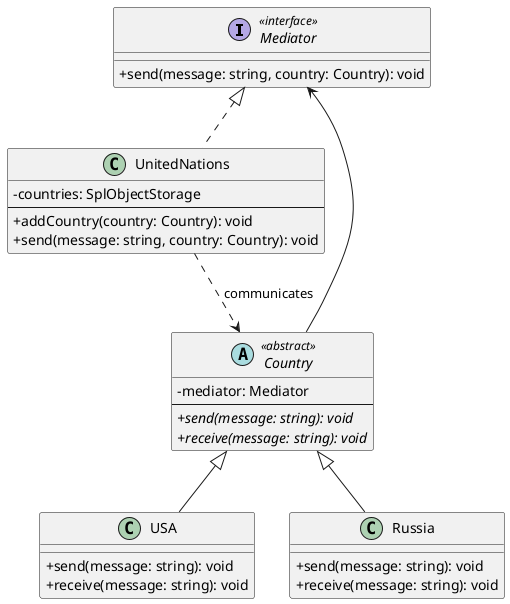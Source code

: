 @startuml MediatorWithClient
    skinparam classAttributeIconSize 0

    ' Interface for Mediator
    interface Mediator <<interface>> {
        + send(message: string, country: Country): void
    }

    ' Concrete Mediator
    class UnitedNations {
        - countries: SplObjectStorage
        ---
        + addCountry(country: Country): void
        + send(message: string, country: Country): void
    }

    ' Abstract Colleague
    abstract class Country <<abstract>> {
        - mediator: Mediator
        ---
        + {abstract} send(message: string): void
        + {abstract} receive(message: string): void
    }

    ' Concrete Colleagues
    class USA {
        + send(message: string): void
        + receive(message: string): void
    }

    class Russia {
        + send(message: string): void
        + receive(message: string): void
    }

    ' Relationships
    Mediator <|.. UnitedNations
    Country <|-- USA
    Country <|-- Russia
    UnitedNations ..> Country: communicates

    Country --> Mediator
    ' USA --> Mediator: uses
    ' Russia --> Mediator: uses
@enduml
